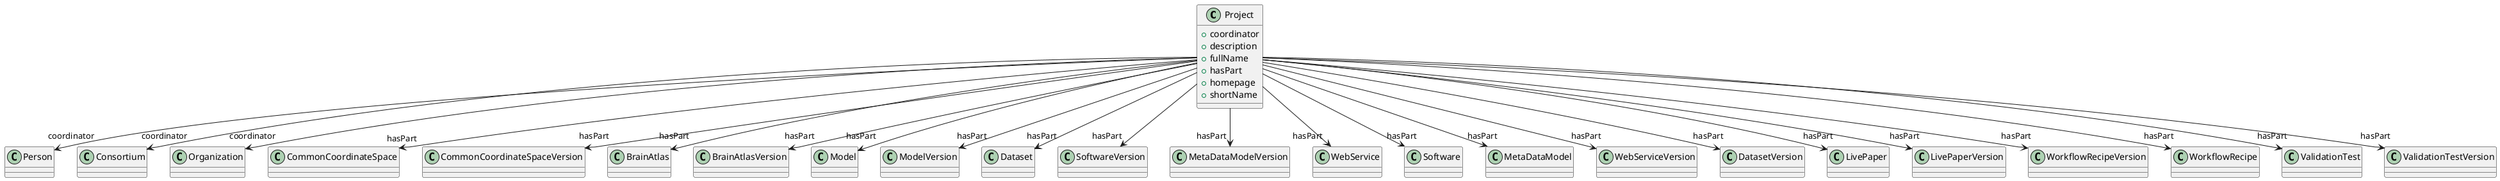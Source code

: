 @startuml
class Project {
+coordinator
+description
+fullName
+hasPart
+homepage
+shortName

}
Project -d-> "coordinator" Person
Project -d-> "coordinator" Consortium
Project -d-> "coordinator" Organization
Project -d-> "hasPart" CommonCoordinateSpace
Project -d-> "hasPart" CommonCoordinateSpaceVersion
Project -d-> "hasPart" BrainAtlas
Project -d-> "hasPart" BrainAtlasVersion
Project -d-> "hasPart" Model
Project -d-> "hasPart" ModelVersion
Project -d-> "hasPart" Dataset
Project -d-> "hasPart" SoftwareVersion
Project -d-> "hasPart" MetaDataModelVersion
Project -d-> "hasPart" WebService
Project -d-> "hasPart" Software
Project -d-> "hasPart" MetaDataModel
Project -d-> "hasPart" WebServiceVersion
Project -d-> "hasPart" DatasetVersion
Project -d-> "hasPart" LivePaper
Project -d-> "hasPart" LivePaperVersion
Project -d-> "hasPart" WorkflowRecipeVersion
Project -d-> "hasPart" WorkflowRecipe
Project -d-> "hasPart" ValidationTest
Project -d-> "hasPart" ValidationTestVersion

@enduml